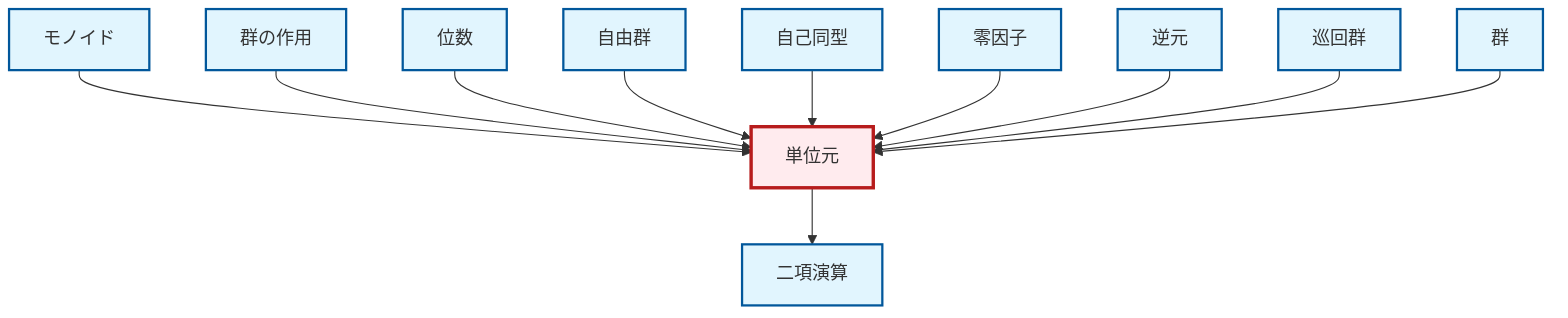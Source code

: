 graph TD
    classDef definition fill:#e1f5fe,stroke:#01579b,stroke-width:2px
    classDef theorem fill:#f3e5f5,stroke:#4a148c,stroke-width:2px
    classDef axiom fill:#fff3e0,stroke:#e65100,stroke-width:2px
    classDef example fill:#e8f5e9,stroke:#1b5e20,stroke-width:2px
    classDef current fill:#ffebee,stroke:#b71c1c,stroke-width:3px
    def-group-action["群の作用"]:::definition
    def-group["群"]:::definition
    def-binary-operation["二項演算"]:::definition
    def-inverse-element["逆元"]:::definition
    def-monoid["モノイド"]:::definition
    def-identity-element["単位元"]:::definition
    def-automorphism["自己同型"]:::definition
    def-cyclic-group["巡回群"]:::definition
    def-free-group["自由群"]:::definition
    def-order["位数"]:::definition
    def-zero-divisor["零因子"]:::definition
    def-monoid --> def-identity-element
    def-group-action --> def-identity-element
    def-order --> def-identity-element
    def-free-group --> def-identity-element
    def-automorphism --> def-identity-element
    def-zero-divisor --> def-identity-element
    def-inverse-element --> def-identity-element
    def-cyclic-group --> def-identity-element
    def-identity-element --> def-binary-operation
    def-group --> def-identity-element
    class def-identity-element current